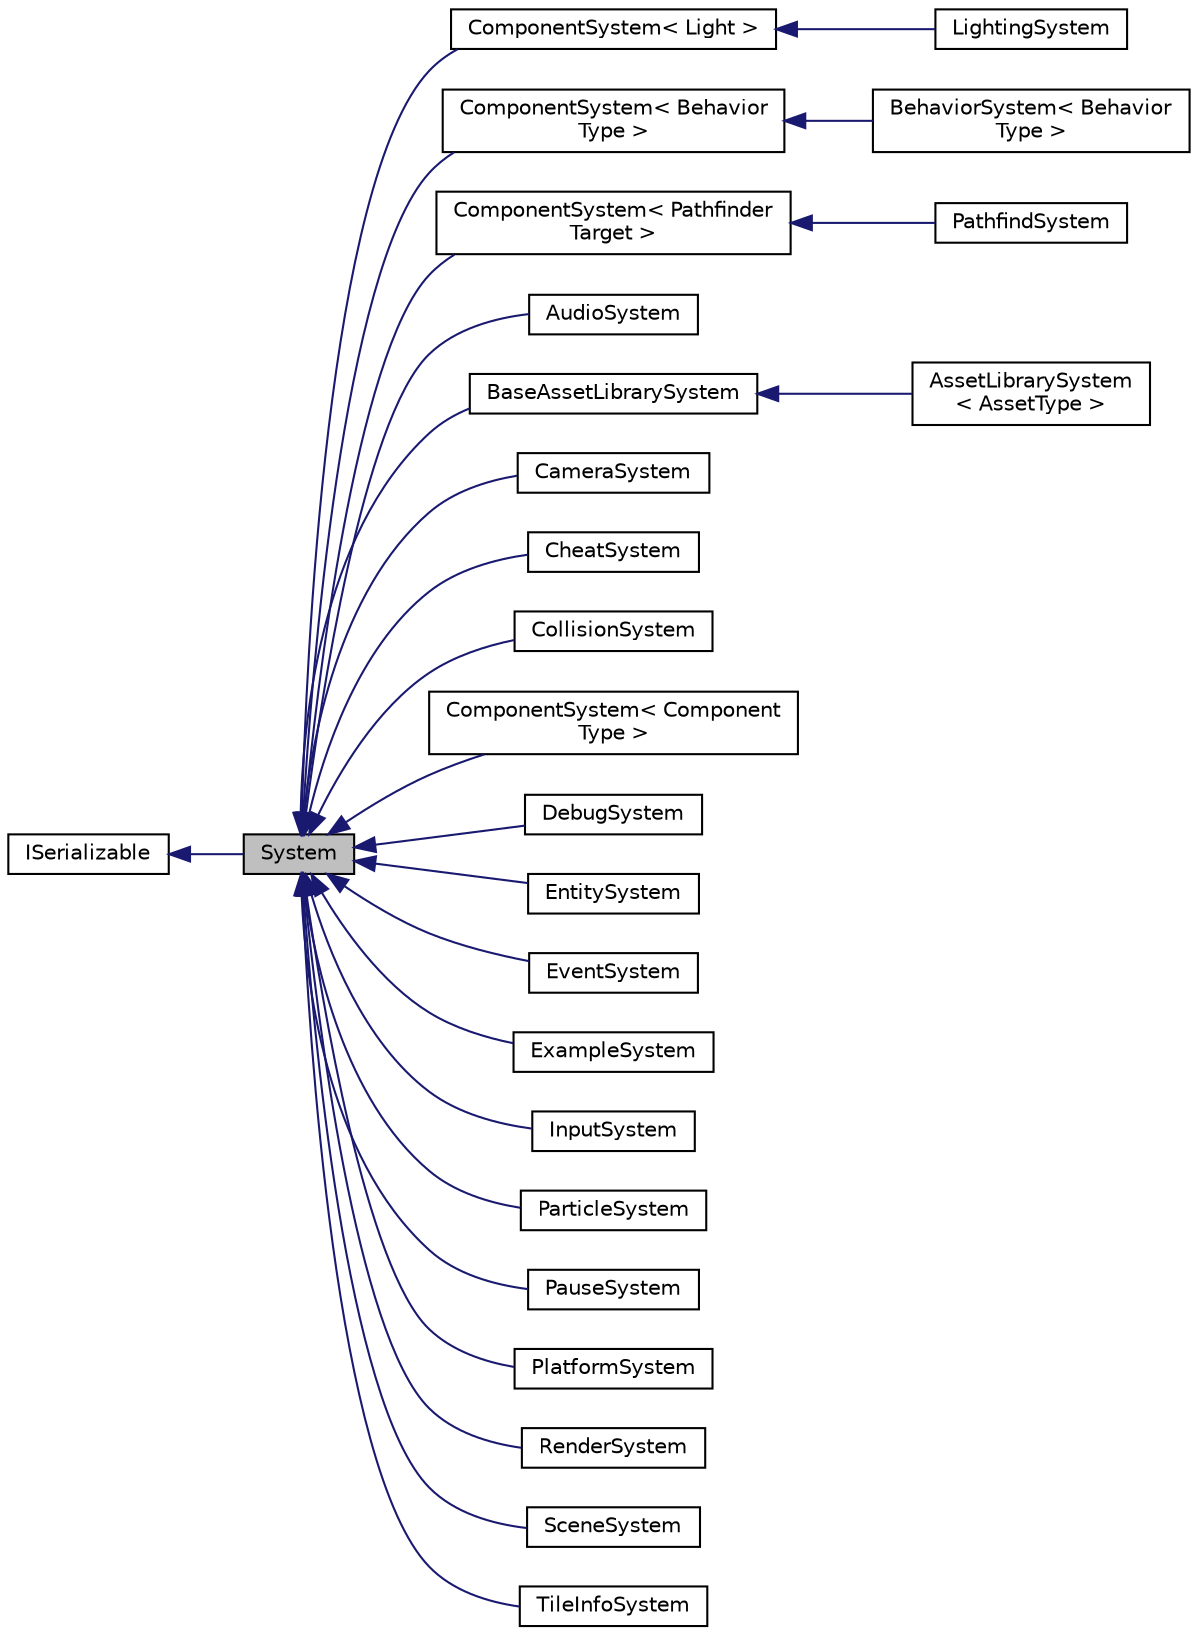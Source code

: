 digraph "System"
{
 // LATEX_PDF_SIZE
  edge [fontname="Helvetica",fontsize="10",labelfontname="Helvetica",labelfontsize="10"];
  node [fontname="Helvetica",fontsize="10",shape=record];
  rankdir="LR";
  Node1 [label="System",height=0.2,width=0.4,color="black", fillcolor="grey75", style="filled", fontcolor="black",tooltip="Base class for all Systems."];
  Node2 -> Node1 [dir="back",color="midnightblue",fontsize="10",style="solid",fontname="Helvetica"];
  Node2 [label="ISerializable",height=0.2,width=0.4,color="black", fillcolor="white", style="filled",URL="$classISerializable.html",tooltip="interface for all serializable objects"];
  Node1 -> Node3 [dir="back",color="midnightblue",fontsize="10",style="solid",fontname="Helvetica"];
  Node3 [label="ComponentSystem\< Light \>",height=0.2,width=0.4,color="black", fillcolor="white", style="filled",URL="$classComponentSystem.html",tooltip=" "];
  Node3 -> Node4 [dir="back",color="midnightblue",fontsize="10",style="solid",fontname="Helvetica"];
  Node4 [label="LightingSystem",height=0.2,width=0.4,color="black", fillcolor="white", style="filled",URL="$classLightingSystem.html",tooltip="Let there be light."];
  Node1 -> Node5 [dir="back",color="midnightblue",fontsize="10",style="solid",fontname="Helvetica"];
  Node5 [label="ComponentSystem\< Behavior\lType \>",height=0.2,width=0.4,color="black", fillcolor="white", style="filled",URL="$classComponentSystem.html",tooltip=" "];
  Node5 -> Node6 [dir="back",color="midnightblue",fontsize="10",style="solid",fontname="Helvetica"];
  Node6 [label="BehaviorSystem\< Behavior\lType \>",height=0.2,width=0.4,color="black", fillcolor="white", style="filled",URL="$classBehaviorSystem.html",tooltip="System that keeps track of and updates a specific kind of Behavior."];
  Node1 -> Node7 [dir="back",color="midnightblue",fontsize="10",style="solid",fontname="Helvetica"];
  Node7 [label="ComponentSystem\< Pathfinder\lTarget \>",height=0.2,width=0.4,color="black", fillcolor="white", style="filled",URL="$classComponentSystem.html",tooltip=" "];
  Node7 -> Node8 [dir="back",color="midnightblue",fontsize="10",style="solid",fontname="Helvetica"];
  Node8 [label="PathfindSystem",height=0.2,width=0.4,color="black", fillcolor="white", style="filled",URL="$classPathfindSystem.html",tooltip=" "];
  Node1 -> Node9 [dir="back",color="midnightblue",fontsize="10",style="solid",fontname="Helvetica"];
  Node9 [label="AudioSystem",height=0.2,width=0.4,color="black", fillcolor="white", style="filled",URL="$classAudioSystem.html",tooltip="Example System meant to be copy-pasted when creating new Systems."];
  Node1 -> Node10 [dir="back",color="midnightblue",fontsize="10",style="solid",fontname="Helvetica"];
  Node10 [label="BaseAssetLibrarySystem",height=0.2,width=0.4,color="black", fillcolor="white", style="filled",URL="$classBaseAssetLibrarySystem.html",tooltip=" "];
  Node10 -> Node11 [dir="back",color="midnightblue",fontsize="10",style="solid",fontname="Helvetica"];
  Node11 [label="AssetLibrarySystem\l\< AssetType \>",height=0.2,width=0.4,color="black", fillcolor="white", style="filled",URL="$classAssetLibrarySystem.html",tooltip="Asset System meant to be copy-pasted when creating new Systems."];
  Node1 -> Node12 [dir="back",color="midnightblue",fontsize="10",style="solid",fontname="Helvetica"];
  Node12 [label="CameraSystem",height=0.2,width=0.4,color="black", fillcolor="white", style="filled",URL="$classCameraSystem.html",tooltip="Handles camera and coordinate systems / spaces."];
  Node1 -> Node13 [dir="back",color="midnightblue",fontsize="10",style="solid",fontname="Helvetica"];
  Node13 [label="CheatSystem",height=0.2,width=0.4,color="black", fillcolor="white", style="filled",URL="$classCheatSystem.html",tooltip=" "];
  Node1 -> Node14 [dir="back",color="midnightblue",fontsize="10",style="solid",fontname="Helvetica"];
  Node14 [label="CollisionSystem",height=0.2,width=0.4,color="black", fillcolor="white", style="filled",URL="$classCollisionSystem.html",tooltip="responsible for checking collsisions between all Colliders"];
  Node1 -> Node15 [dir="back",color="midnightblue",fontsize="10",style="solid",fontname="Helvetica"];
  Node15 [label="ComponentSystem\< Component\lType \>",height=0.2,width=0.4,color="black", fillcolor="white", style="filled",URL="$classComponentSystem.html",tooltip="System that keeps track of a specific kind of Component."];
  Node1 -> Node16 [dir="back",color="midnightblue",fontsize="10",style="solid",fontname="Helvetica"];
  Node16 [label="DebugSystem",height=0.2,width=0.4,color="black", fillcolor="white", style="filled",URL="$classDebugSystem.html",tooltip="Debug System Class For Debugging."];
  Node1 -> Node17 [dir="back",color="midnightblue",fontsize="10",style="solid",fontname="Helvetica"];
  Node17 [label="EntitySystem",height=0.2,width=0.4,color="black", fillcolor="white", style="filled",URL="$classEntitySystem.html",tooltip="Example System meant to be copy-pasted when creating new Systems."];
  Node1 -> Node18 [dir="back",color="midnightblue",fontsize="10",style="solid",fontname="Helvetica"];
  Node18 [label="EventSystem",height=0.2,width=0.4,color="black", fillcolor="white", style="filled",URL="$classEventSystem.html",tooltip="System that handles Events and EventListeners."];
  Node1 -> Node19 [dir="back",color="midnightblue",fontsize="10",style="solid",fontname="Helvetica"];
  Node19 [label="ExampleSystem",height=0.2,width=0.4,color="black", fillcolor="white", style="filled",URL="$classExampleSystem.html",tooltip="DESCRIPTION HERE."];
  Node1 -> Node20 [dir="back",color="midnightblue",fontsize="10",style="solid",fontname="Helvetica"];
  Node20 [label="InputSystem",height=0.2,width=0.4,color="black", fillcolor="white", style="filled",URL="$classInputSystem.html",tooltip="Example System meant to be copy-pasted when creating new Systems."];
  Node1 -> Node21 [dir="back",color="midnightblue",fontsize="10",style="solid",fontname="Helvetica"];
  Node21 [label="ParticleSystem",height=0.2,width=0.4,color="black", fillcolor="white", style="filled",URL="$classParticleSystem.html",tooltip="System in charge of managing compute shader and emitters."];
  Node1 -> Node22 [dir="back",color="midnightblue",fontsize="10",style="solid",fontname="Helvetica"];
  Node22 [label="PauseSystem",height=0.2,width=0.4,color="black", fillcolor="white", style="filled",URL="$classPauseSystem.html",tooltip=" "];
  Node1 -> Node23 [dir="back",color="midnightblue",fontsize="10",style="solid",fontname="Helvetica"];
  Node23 [label="PlatformSystem",height=0.2,width=0.4,color="black", fillcolor="white", style="filled",URL="$classPlatformSystem.html",tooltip=" "];
  Node1 -> Node24 [dir="back",color="midnightblue",fontsize="10",style="solid",fontname="Helvetica"];
  Node24 [label="RenderSystem",height=0.2,width=0.4,color="black", fillcolor="white", style="filled",URL="$classRenderSystem.html",tooltip="Renders all of the Sprite components, keeps track of shaders."];
  Node1 -> Node25 [dir="back",color="midnightblue",fontsize="10",style="solid",fontname="Helvetica"];
  Node25 [label="SceneSystem",height=0.2,width=0.4,color="black", fillcolor="white", style="filled",URL="$classSceneSystem.html",tooltip="Example System meant to be copy-pasted when creating new Systems."];
  Node1 -> Node26 [dir="back",color="midnightblue",fontsize="10",style="solid",fontname="Helvetica"];
  Node26 [label="TileInfoSystem",height=0.2,width=0.4,color="black", fillcolor="white", style="filled",URL="$classTileInfoSystem.html",tooltip="Example System meant to be copy-pasted when creating new Systems."];
}
